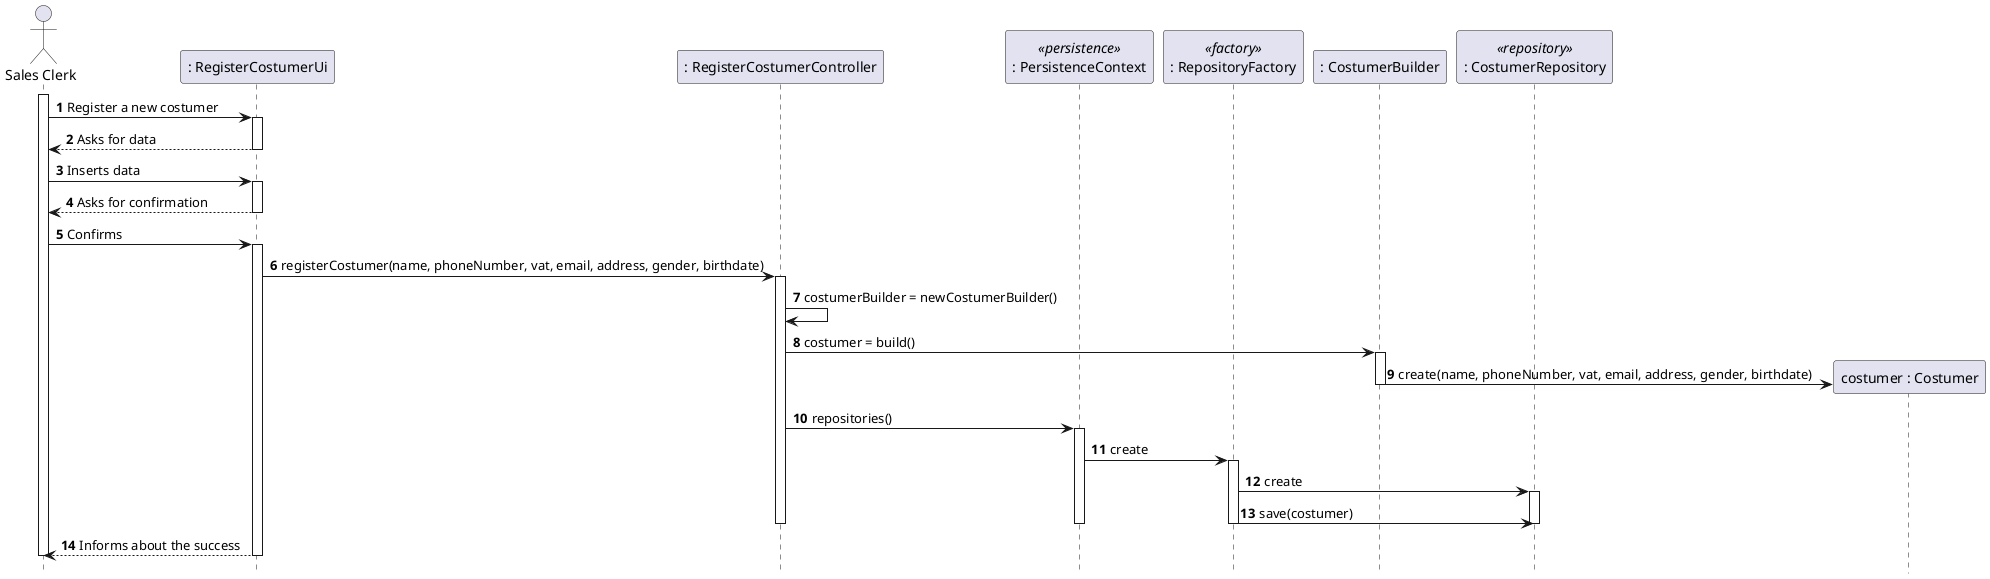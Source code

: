 @startuml

autonumber
hide footbox

actor "Sales Clerk" as ator
participant ": RegisterCostumerUi" as ui
participant ": RegisterCostumerController" as controller
participant ": PersistenceContext" as persistence <<persistence>>
participant ": RepositoryFactory" as factory <<factory>>
participant ": CostumerBuilder" as builder
participant ": CostumerRepository" as repository <<repository>>

activate ator
ator -> ui: Register a new costumer
activate ui

ui --> ator: Asks for data
deactivate ui

ator -> ui: Inserts data
activate ui

ui --> ator: Asks for confirmation
deactivate ui

ator -> ui: Confirms
activate ui

ui -> controller: registerCostumer(name, phoneNumber, vat, email, address, gender, birthdate)
activate controller
controller -> controller: costumerBuilder = newCostumerBuilder()
controller -> builder: costumer = build()

activate builder
builder -> "costumer : Costumer" **: create(name, phoneNumber, vat, email, address, gender, birthdate)
deactivate builder


controller -> persistence: repositories()
activate persistence
persistence -> factory: create
activate factory
factory -> repository: create
activate repository
factory -> repository: save(costumer)
deactivate repository
deactivate factory
deactivate persistence
deactivate controller
ui --> ator: Informs about the success
deactivate ui
deactivate ator

@enduml